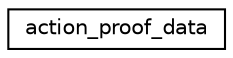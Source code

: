 digraph "Graphical Class Hierarchy"
{
  edge [fontname="Helvetica",fontsize="10",labelfontname="Helvetica",labelfontsize="10"];
  node [fontname="Helvetica",fontsize="10",shape=record];
  rankdir="LR";
  Node0 [label="action_proof_data",height=0.2,width=0.4,color="black", fillcolor="white", style="filled",URL="$structaction__proof__data.html"];
}
